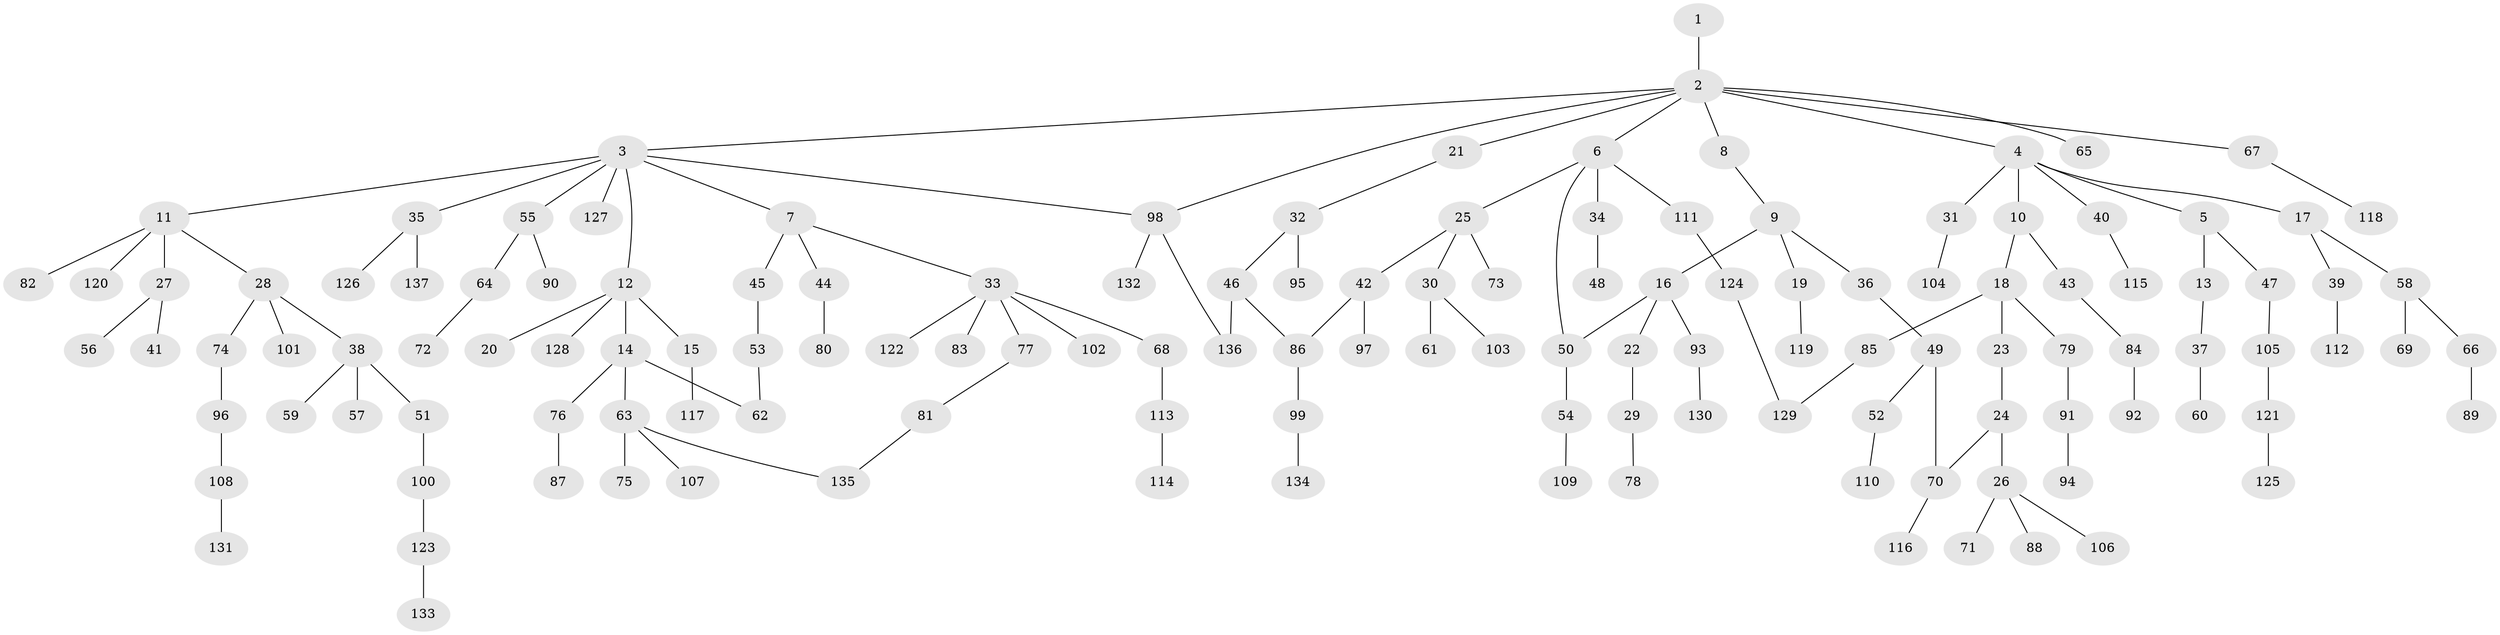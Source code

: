 // coarse degree distribution, {1: 0.5111111111111111, 10: 0.011111111111111112, 8: 0.011111111111111112, 7: 0.011111111111111112, 3: 0.07777777777777778, 5: 0.044444444444444446, 4: 0.06666666666666667, 2: 0.24444444444444444, 6: 0.022222222222222223}
// Generated by graph-tools (version 1.1) at 2025/41/03/06/25 10:41:29]
// undirected, 137 vertices, 144 edges
graph export_dot {
graph [start="1"]
  node [color=gray90,style=filled];
  1;
  2;
  3;
  4;
  5;
  6;
  7;
  8;
  9;
  10;
  11;
  12;
  13;
  14;
  15;
  16;
  17;
  18;
  19;
  20;
  21;
  22;
  23;
  24;
  25;
  26;
  27;
  28;
  29;
  30;
  31;
  32;
  33;
  34;
  35;
  36;
  37;
  38;
  39;
  40;
  41;
  42;
  43;
  44;
  45;
  46;
  47;
  48;
  49;
  50;
  51;
  52;
  53;
  54;
  55;
  56;
  57;
  58;
  59;
  60;
  61;
  62;
  63;
  64;
  65;
  66;
  67;
  68;
  69;
  70;
  71;
  72;
  73;
  74;
  75;
  76;
  77;
  78;
  79;
  80;
  81;
  82;
  83;
  84;
  85;
  86;
  87;
  88;
  89;
  90;
  91;
  92;
  93;
  94;
  95;
  96;
  97;
  98;
  99;
  100;
  101;
  102;
  103;
  104;
  105;
  106;
  107;
  108;
  109;
  110;
  111;
  112;
  113;
  114;
  115;
  116;
  117;
  118;
  119;
  120;
  121;
  122;
  123;
  124;
  125;
  126;
  127;
  128;
  129;
  130;
  131;
  132;
  133;
  134;
  135;
  136;
  137;
  1 -- 2;
  2 -- 3;
  2 -- 4;
  2 -- 6;
  2 -- 8;
  2 -- 21;
  2 -- 65;
  2 -- 67;
  2 -- 98;
  3 -- 7;
  3 -- 11;
  3 -- 12;
  3 -- 35;
  3 -- 55;
  3 -- 127;
  3 -- 98;
  4 -- 5;
  4 -- 10;
  4 -- 17;
  4 -- 31;
  4 -- 40;
  5 -- 13;
  5 -- 47;
  6 -- 25;
  6 -- 34;
  6 -- 50;
  6 -- 111;
  7 -- 33;
  7 -- 44;
  7 -- 45;
  8 -- 9;
  9 -- 16;
  9 -- 19;
  9 -- 36;
  10 -- 18;
  10 -- 43;
  11 -- 27;
  11 -- 28;
  11 -- 82;
  11 -- 120;
  12 -- 14;
  12 -- 15;
  12 -- 20;
  12 -- 128;
  13 -- 37;
  14 -- 63;
  14 -- 76;
  14 -- 62;
  15 -- 117;
  16 -- 22;
  16 -- 93;
  16 -- 50;
  17 -- 39;
  17 -- 58;
  18 -- 23;
  18 -- 79;
  18 -- 85;
  19 -- 119;
  21 -- 32;
  22 -- 29;
  23 -- 24;
  24 -- 26;
  24 -- 70;
  25 -- 30;
  25 -- 42;
  25 -- 73;
  26 -- 71;
  26 -- 88;
  26 -- 106;
  27 -- 41;
  27 -- 56;
  28 -- 38;
  28 -- 74;
  28 -- 101;
  29 -- 78;
  30 -- 61;
  30 -- 103;
  31 -- 104;
  32 -- 46;
  32 -- 95;
  33 -- 68;
  33 -- 77;
  33 -- 83;
  33 -- 102;
  33 -- 122;
  34 -- 48;
  35 -- 126;
  35 -- 137;
  36 -- 49;
  37 -- 60;
  38 -- 51;
  38 -- 57;
  38 -- 59;
  39 -- 112;
  40 -- 115;
  42 -- 97;
  42 -- 86;
  43 -- 84;
  44 -- 80;
  45 -- 53;
  46 -- 86;
  46 -- 136;
  47 -- 105;
  49 -- 52;
  49 -- 70;
  50 -- 54;
  51 -- 100;
  52 -- 110;
  53 -- 62;
  54 -- 109;
  55 -- 64;
  55 -- 90;
  58 -- 66;
  58 -- 69;
  63 -- 75;
  63 -- 107;
  63 -- 135;
  64 -- 72;
  66 -- 89;
  67 -- 118;
  68 -- 113;
  70 -- 116;
  74 -- 96;
  76 -- 87;
  77 -- 81;
  79 -- 91;
  81 -- 135;
  84 -- 92;
  85 -- 129;
  86 -- 99;
  91 -- 94;
  93 -- 130;
  96 -- 108;
  98 -- 132;
  98 -- 136;
  99 -- 134;
  100 -- 123;
  105 -- 121;
  108 -- 131;
  111 -- 124;
  113 -- 114;
  121 -- 125;
  123 -- 133;
  124 -- 129;
}
